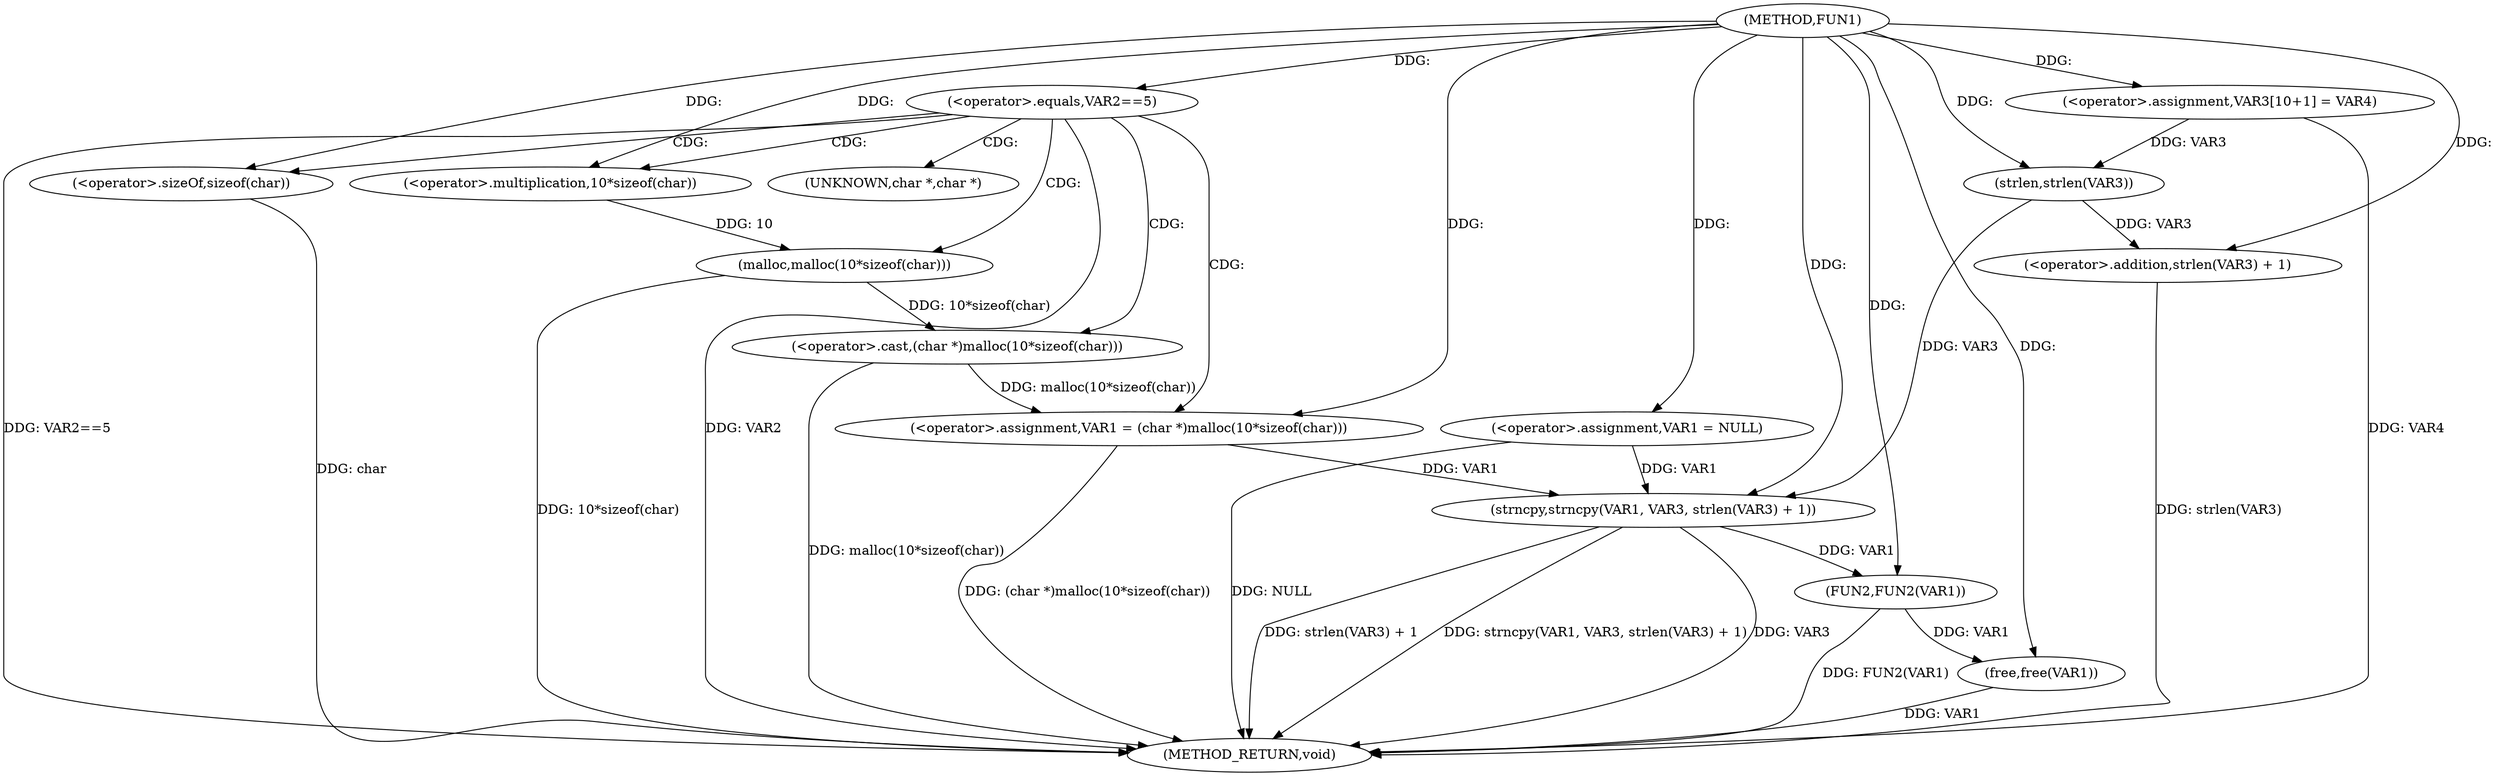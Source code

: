 digraph FUN1 {  
"1000100" [label = "(METHOD,FUN1)" ]
"1000136" [label = "(METHOD_RETURN,void)" ]
"1000103" [label = "(<operator>.assignment,VAR1 = NULL)" ]
"1000107" [label = "(<operator>.equals,VAR2==5)" ]
"1000111" [label = "(<operator>.assignment,VAR1 = (char *)malloc(10*sizeof(char)))" ]
"1000113" [label = "(<operator>.cast,(char *)malloc(10*sizeof(char)))" ]
"1000115" [label = "(malloc,malloc(10*sizeof(char)))" ]
"1000116" [label = "(<operator>.multiplication,10*sizeof(char))" ]
"1000118" [label = "(<operator>.sizeOf,sizeof(char))" ]
"1000122" [label = "(<operator>.assignment,VAR3[10+1] = VAR4)" ]
"1000125" [label = "(strncpy,strncpy(VAR1, VAR3, strlen(VAR3) + 1))" ]
"1000128" [label = "(<operator>.addition,strlen(VAR3) + 1)" ]
"1000129" [label = "(strlen,strlen(VAR3))" ]
"1000132" [label = "(FUN2,FUN2(VAR1))" ]
"1000134" [label = "(free,free(VAR1))" ]
"1000114" [label = "(UNKNOWN,char *,char *)" ]
  "1000125" -> "1000136"  [ label = "DDG: strncpy(VAR1, VAR3, strlen(VAR3) + 1)"] 
  "1000107" -> "1000136"  [ label = "DDG: VAR2"] 
  "1000107" -> "1000136"  [ label = "DDG: VAR2==5"] 
  "1000103" -> "1000136"  [ label = "DDG: NULL"] 
  "1000132" -> "1000136"  [ label = "DDG: FUN2(VAR1)"] 
  "1000113" -> "1000136"  [ label = "DDG: malloc(10*sizeof(char))"] 
  "1000125" -> "1000136"  [ label = "DDG: VAR3"] 
  "1000125" -> "1000136"  [ label = "DDG: strlen(VAR3) + 1"] 
  "1000118" -> "1000136"  [ label = "DDG: char"] 
  "1000122" -> "1000136"  [ label = "DDG: VAR4"] 
  "1000128" -> "1000136"  [ label = "DDG: strlen(VAR3)"] 
  "1000134" -> "1000136"  [ label = "DDG: VAR1"] 
  "1000111" -> "1000136"  [ label = "DDG: (char *)malloc(10*sizeof(char))"] 
  "1000115" -> "1000136"  [ label = "DDG: 10*sizeof(char)"] 
  "1000100" -> "1000103"  [ label = "DDG: "] 
  "1000100" -> "1000107"  [ label = "DDG: "] 
  "1000113" -> "1000111"  [ label = "DDG: malloc(10*sizeof(char))"] 
  "1000100" -> "1000111"  [ label = "DDG: "] 
  "1000115" -> "1000113"  [ label = "DDG: 10*sizeof(char)"] 
  "1000116" -> "1000115"  [ label = "DDG: 10"] 
  "1000100" -> "1000116"  [ label = "DDG: "] 
  "1000100" -> "1000118"  [ label = "DDG: "] 
  "1000100" -> "1000122"  [ label = "DDG: "] 
  "1000103" -> "1000125"  [ label = "DDG: VAR1"] 
  "1000111" -> "1000125"  [ label = "DDG: VAR1"] 
  "1000100" -> "1000125"  [ label = "DDG: "] 
  "1000129" -> "1000125"  [ label = "DDG: VAR3"] 
  "1000129" -> "1000128"  [ label = "DDG: VAR3"] 
  "1000122" -> "1000129"  [ label = "DDG: VAR3"] 
  "1000100" -> "1000129"  [ label = "DDG: "] 
  "1000100" -> "1000128"  [ label = "DDG: "] 
  "1000125" -> "1000132"  [ label = "DDG: VAR1"] 
  "1000100" -> "1000132"  [ label = "DDG: "] 
  "1000132" -> "1000134"  [ label = "DDG: VAR1"] 
  "1000100" -> "1000134"  [ label = "DDG: "] 
  "1000107" -> "1000115"  [ label = "CDG: "] 
  "1000107" -> "1000116"  [ label = "CDG: "] 
  "1000107" -> "1000113"  [ label = "CDG: "] 
  "1000107" -> "1000118"  [ label = "CDG: "] 
  "1000107" -> "1000111"  [ label = "CDG: "] 
  "1000107" -> "1000114"  [ label = "CDG: "] 
}
